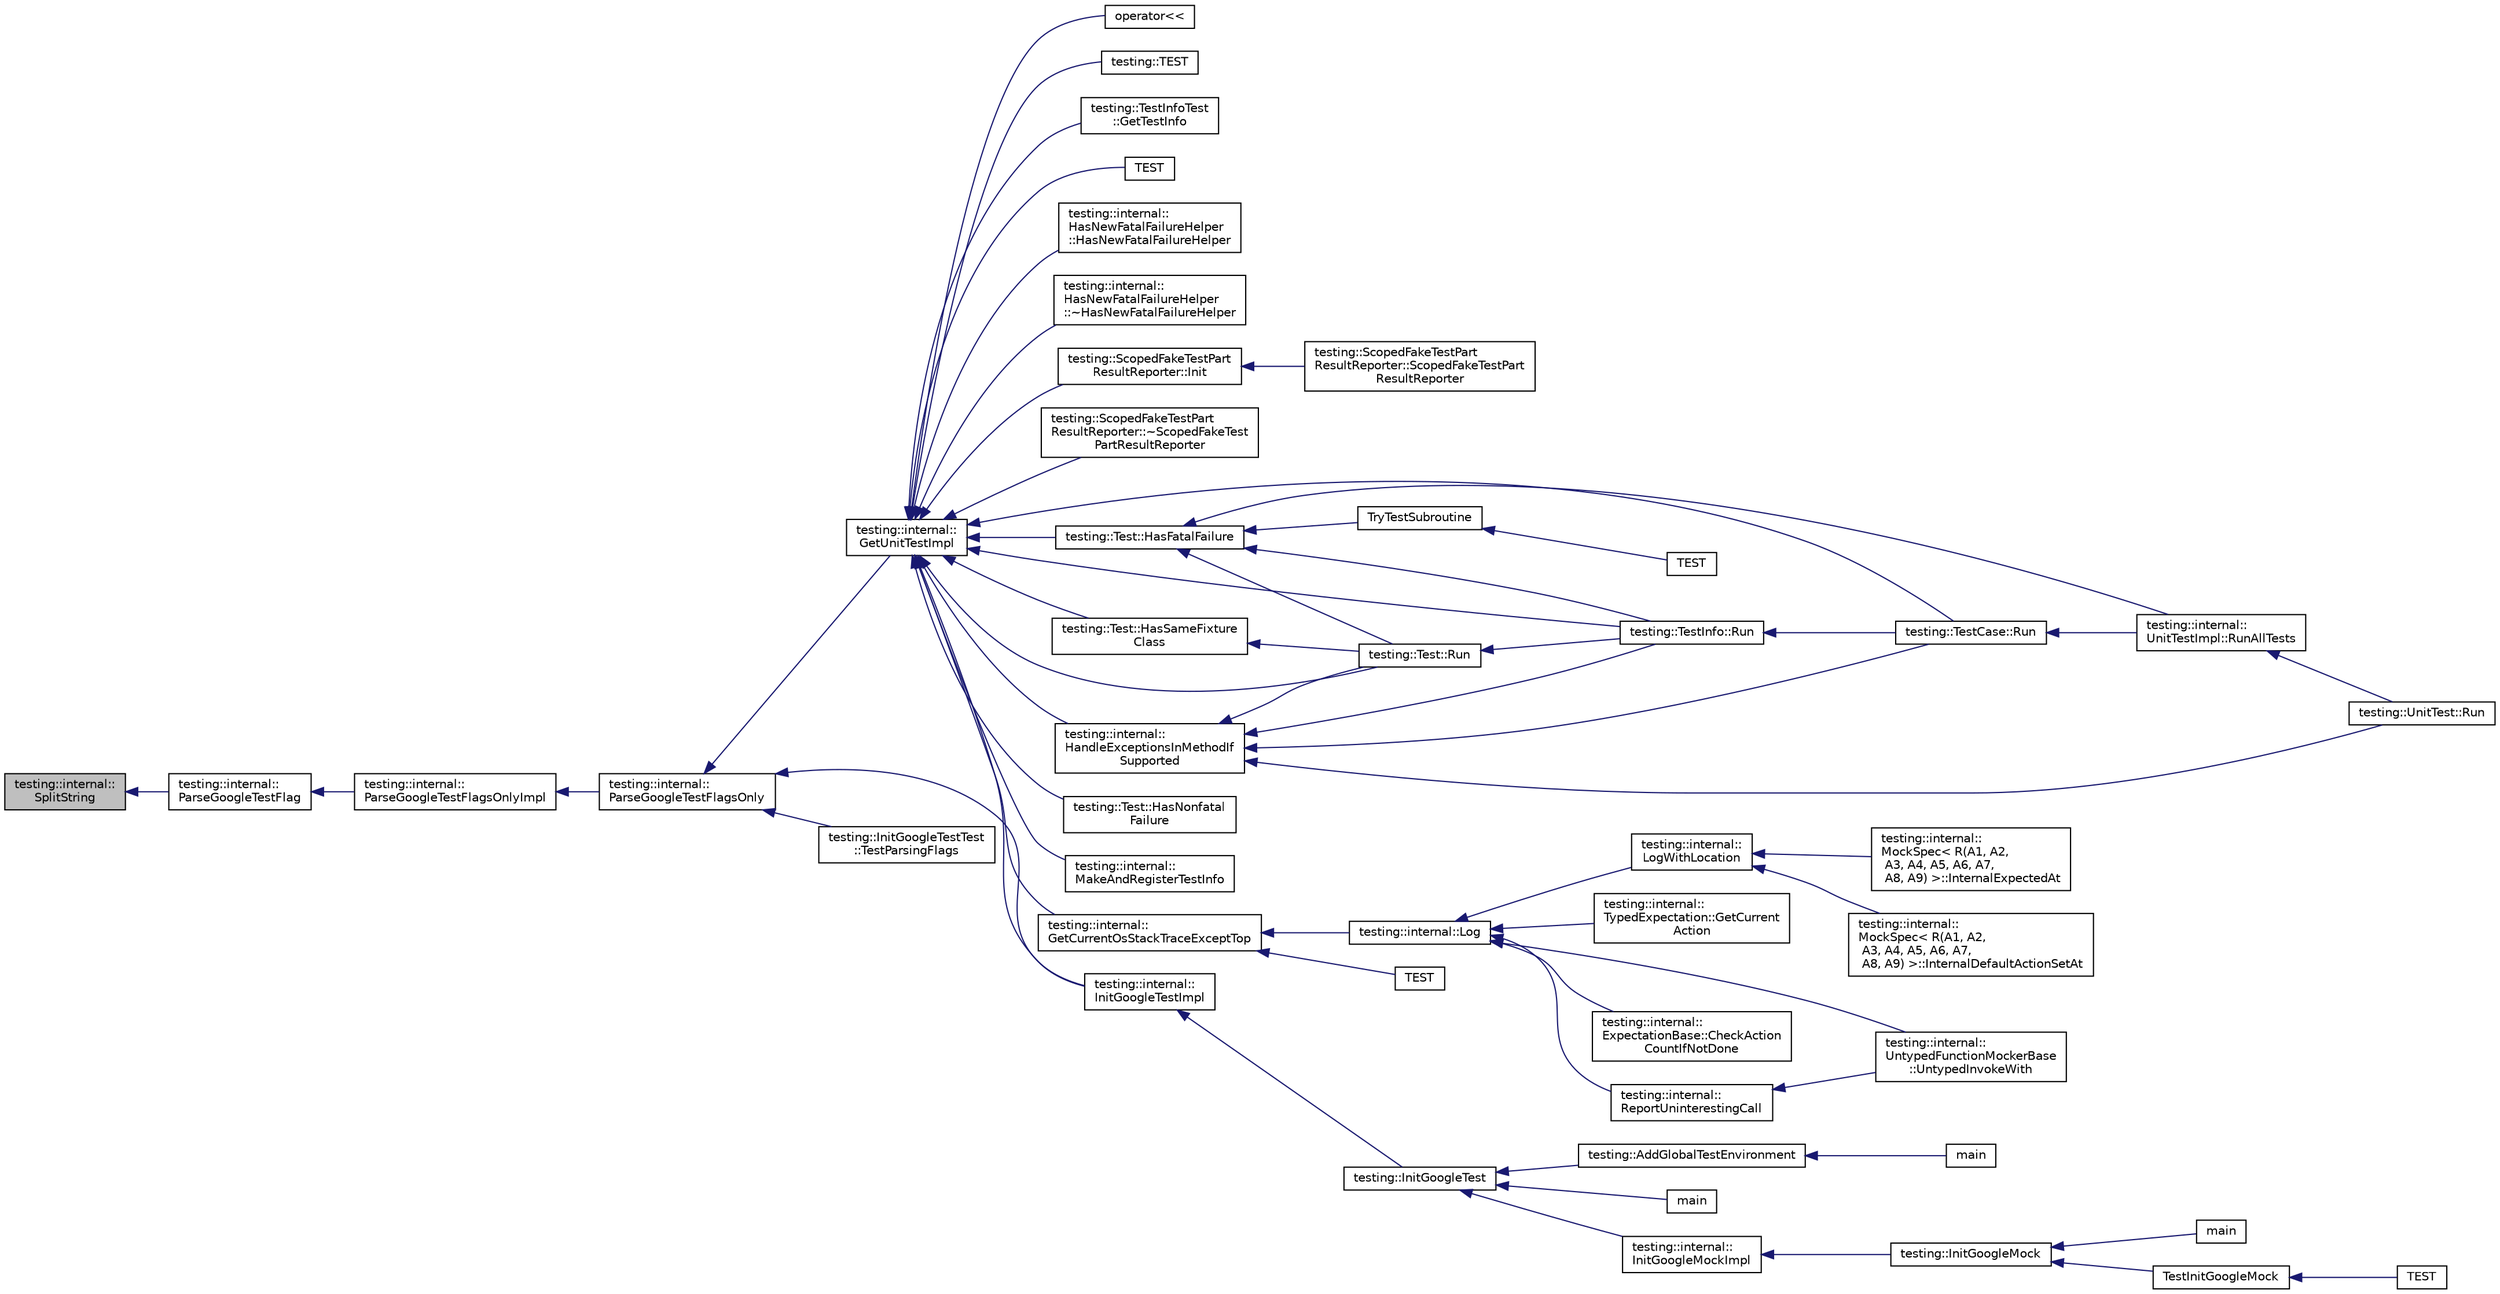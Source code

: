 digraph "testing::internal::SplitString"
{
  edge [fontname="Helvetica",fontsize="10",labelfontname="Helvetica",labelfontsize="10"];
  node [fontname="Helvetica",fontsize="10",shape=record];
  rankdir="LR";
  Node2919 [label="testing::internal::\lSplitString",height=0.2,width=0.4,color="black", fillcolor="grey75", style="filled", fontcolor="black"];
  Node2919 -> Node2920 [dir="back",color="midnightblue",fontsize="10",style="solid",fontname="Helvetica"];
  Node2920 [label="testing::internal::\lParseGoogleTestFlag",height=0.2,width=0.4,color="black", fillcolor="white", style="filled",URL="$d0/da7/namespacetesting_1_1internal.html#afccff08aa2b1ede0dd32c1364a5dee42"];
  Node2920 -> Node2921 [dir="back",color="midnightblue",fontsize="10",style="solid",fontname="Helvetica"];
  Node2921 [label="testing::internal::\lParseGoogleTestFlagsOnlyImpl",height=0.2,width=0.4,color="black", fillcolor="white", style="filled",URL="$d0/da7/namespacetesting_1_1internal.html#ae4c46ce8c3d016848fff52cc5133f2ac"];
  Node2921 -> Node2922 [dir="back",color="midnightblue",fontsize="10",style="solid",fontname="Helvetica"];
  Node2922 [label="testing::internal::\lParseGoogleTestFlagsOnly",height=0.2,width=0.4,color="black", fillcolor="white", style="filled",URL="$d0/da7/namespacetesting_1_1internal.html#a472880afbcc592a41e3d623e2dec8412"];
  Node2922 -> Node2923 [dir="back",color="midnightblue",fontsize="10",style="solid",fontname="Helvetica"];
  Node2923 [label="testing::internal::\lGetUnitTestImpl",height=0.2,width=0.4,color="black", fillcolor="white", style="filled",URL="$d0/da7/namespacetesting_1_1internal.html#a9bd0caf5d16512de38b39599c13ee634"];
  Node2923 -> Node2924 [dir="back",color="midnightblue",fontsize="10",style="solid",fontname="Helvetica"];
  Node2924 [label="testing::internal::\lHasNewFatalFailureHelper\l::HasNewFatalFailureHelper",height=0.2,width=0.4,color="black", fillcolor="white", style="filled",URL="$d7/d43/classtesting_1_1internal_1_1_has_new_fatal_failure_helper.html#a59190a7188db558c00b4c6bf9251859a"];
  Node2923 -> Node2925 [dir="back",color="midnightblue",fontsize="10",style="solid",fontname="Helvetica"];
  Node2925 [label="testing::internal::\lHasNewFatalFailureHelper\l::~HasNewFatalFailureHelper",height=0.2,width=0.4,color="black", fillcolor="white", style="filled",URL="$d7/d43/classtesting_1_1internal_1_1_has_new_fatal_failure_helper.html#a913b1bc7c372868c9b2dbb009044ee97"];
  Node2923 -> Node2926 [dir="back",color="midnightblue",fontsize="10",style="solid",fontname="Helvetica"];
  Node2926 [label="testing::ScopedFakeTestPart\lResultReporter::Init",height=0.2,width=0.4,color="black", fillcolor="white", style="filled",URL="$d2/db7/classtesting_1_1_scoped_fake_test_part_result_reporter.html#a28d280a3f5d172d63b94f70b8e7660d7"];
  Node2926 -> Node2927 [dir="back",color="midnightblue",fontsize="10",style="solid",fontname="Helvetica"];
  Node2927 [label="testing::ScopedFakeTestPart\lResultReporter::ScopedFakeTestPart\lResultReporter",height=0.2,width=0.4,color="black", fillcolor="white", style="filled",URL="$d2/db7/classtesting_1_1_scoped_fake_test_part_result_reporter.html#aa0100ecf4799fb51d45167be6a5de1d5"];
  Node2923 -> Node2928 [dir="back",color="midnightblue",fontsize="10",style="solid",fontname="Helvetica"];
  Node2928 [label="testing::ScopedFakeTestPart\lResultReporter::~ScopedFakeTest\lPartResultReporter",height=0.2,width=0.4,color="black", fillcolor="white", style="filled",URL="$d2/db7/classtesting_1_1_scoped_fake_test_part_result_reporter.html#a4817d59ca70228ebd5d5c3c4e8dd729d"];
  Node2923 -> Node2929 [dir="back",color="midnightblue",fontsize="10",style="solid",fontname="Helvetica"];
  Node2929 [label="testing::Test::HasSameFixture\lClass",height=0.2,width=0.4,color="black", fillcolor="white", style="filled",URL="$df/d69/classtesting_1_1_test.html#ab76536a462529a457429061e209a8ee7"];
  Node2929 -> Node2930 [dir="back",color="midnightblue",fontsize="10",style="solid",fontname="Helvetica"];
  Node2930 [label="testing::Test::Run",height=0.2,width=0.4,color="black", fillcolor="white", style="filled",URL="$df/d69/classtesting_1_1_test.html#ab70d07cb03d17ccb1aedc2be66eaccff"];
  Node2930 -> Node2931 [dir="back",color="midnightblue",fontsize="10",style="solid",fontname="Helvetica"];
  Node2931 [label="testing::TestInfo::Run",height=0.2,width=0.4,color="black", fillcolor="white", style="filled",URL="$d1/d79/classtesting_1_1_test_info.html#ade784915e9be3a01e3a6ef509b77d6c9"];
  Node2931 -> Node2932 [dir="back",color="midnightblue",fontsize="10",style="solid",fontname="Helvetica"];
  Node2932 [label="testing::TestCase::Run",height=0.2,width=0.4,color="black", fillcolor="white", style="filled",URL="$d0/dfa/classtesting_1_1_test_case.html#a6f5b3724cd5a8e446cd48a6150d08cde"];
  Node2932 -> Node2933 [dir="back",color="midnightblue",fontsize="10",style="solid",fontname="Helvetica"];
  Node2933 [label="testing::internal::\lUnitTestImpl::RunAllTests",height=0.2,width=0.4,color="black", fillcolor="white", style="filled",URL="$d7/dda/classtesting_1_1internal_1_1_unit_test_impl.html#a1fb6be9971f4768c4136a05aa9e7e375"];
  Node2933 -> Node2934 [dir="back",color="midnightblue",fontsize="10",style="solid",fontname="Helvetica"];
  Node2934 [label="testing::UnitTest::Run",height=0.2,width=0.4,color="black", fillcolor="white", style="filled",URL="$d7/d47/classtesting_1_1_unit_test.html#a2febc800536b44500565f4c423f359d3"];
  Node2923 -> Node2935 [dir="back",color="midnightblue",fontsize="10",style="solid",fontname="Helvetica"];
  Node2935 [label="testing::internal::\lHandleExceptionsInMethodIf\lSupported",height=0.2,width=0.4,color="black", fillcolor="white", style="filled",URL="$d0/da7/namespacetesting_1_1internal.html#addb2ed165b92b74e25fe9ebe9e46b9f9"];
  Node2935 -> Node2930 [dir="back",color="midnightblue",fontsize="10",style="solid",fontname="Helvetica"];
  Node2935 -> Node2931 [dir="back",color="midnightblue",fontsize="10",style="solid",fontname="Helvetica"];
  Node2935 -> Node2932 [dir="back",color="midnightblue",fontsize="10",style="solid",fontname="Helvetica"];
  Node2935 -> Node2934 [dir="back",color="midnightblue",fontsize="10",style="solid",fontname="Helvetica"];
  Node2923 -> Node2930 [dir="back",color="midnightblue",fontsize="10",style="solid",fontname="Helvetica"];
  Node2923 -> Node2936 [dir="back",color="midnightblue",fontsize="10",style="solid",fontname="Helvetica"];
  Node2936 [label="testing::Test::HasFatalFailure",height=0.2,width=0.4,color="black", fillcolor="white", style="filled",URL="$df/d69/classtesting_1_1_test.html#a5e83604628ef542af888d631566ff60c"];
  Node2936 -> Node2930 [dir="back",color="midnightblue",fontsize="10",style="solid",fontname="Helvetica"];
  Node2936 -> Node2931 [dir="back",color="midnightblue",fontsize="10",style="solid",fontname="Helvetica"];
  Node2936 -> Node2933 [dir="back",color="midnightblue",fontsize="10",style="solid",fontname="Helvetica"];
  Node2936 -> Node2937 [dir="back",color="midnightblue",fontsize="10",style="solid",fontname="Helvetica"];
  Node2937 [label="TryTestSubroutine",height=0.2,width=0.4,color="black", fillcolor="white", style="filled",URL="$de/db0/gtest__output__test___8cc.html#a14e796981ca8d3c71dbd2b839c1ce784"];
  Node2937 -> Node2938 [dir="back",color="midnightblue",fontsize="10",style="solid",fontname="Helvetica"];
  Node2938 [label="TEST",height=0.2,width=0.4,color="black", fillcolor="white", style="filled",URL="$de/db0/gtest__output__test___8cc.html#a6076f79ee5f9e8982bba181cbbebb0ed"];
  Node2923 -> Node2939 [dir="back",color="midnightblue",fontsize="10",style="solid",fontname="Helvetica"];
  Node2939 [label="testing::Test::HasNonfatal\lFailure",height=0.2,width=0.4,color="black", fillcolor="white", style="filled",URL="$df/d69/classtesting_1_1_test.html#a8c00e8cc6fe10616b480bd54d2a426cb"];
  Node2923 -> Node2940 [dir="back",color="midnightblue",fontsize="10",style="solid",fontname="Helvetica"];
  Node2940 [label="testing::internal::\lMakeAndRegisterTestInfo",height=0.2,width=0.4,color="black", fillcolor="white", style="filled",URL="$d0/da7/namespacetesting_1_1internal.html#a7f2e4e46c969fcae9d801d93a3e932fd"];
  Node2923 -> Node2931 [dir="back",color="midnightblue",fontsize="10",style="solid",fontname="Helvetica"];
  Node2923 -> Node2932 [dir="back",color="midnightblue",fontsize="10",style="solid",fontname="Helvetica"];
  Node2923 -> Node2941 [dir="back",color="midnightblue",fontsize="10",style="solid",fontname="Helvetica"];
  Node2941 [label="testing::internal::\lGetCurrentOsStackTraceExceptTop",height=0.2,width=0.4,color="black", fillcolor="white", style="filled",URL="$d0/da7/namespacetesting_1_1internal.html#aeb475922b8cd1e6c60ac052bbc396e62"];
  Node2941 -> Node2942 [dir="back",color="midnightblue",fontsize="10",style="solid",fontname="Helvetica"];
  Node2942 [label="testing::internal::Log",height=0.2,width=0.4,color="black", fillcolor="white", style="filled",URL="$d0/da7/namespacetesting_1_1internal.html#a8a57ce0412334a3f487bbaa8321febbe"];
  Node2942 -> Node2943 [dir="back",color="midnightblue",fontsize="10",style="solid",fontname="Helvetica"];
  Node2943 [label="testing::internal::\lTypedExpectation::GetCurrent\lAction",height=0.2,width=0.4,color="black", fillcolor="white", style="filled",URL="$d2/d4b/classtesting_1_1internal_1_1_typed_expectation.html#a5053b8335ca295b34cd6a68f8d462602"];
  Node2942 -> Node2944 [dir="back",color="midnightblue",fontsize="10",style="solid",fontname="Helvetica"];
  Node2944 [label="testing::internal::\lLogWithLocation",height=0.2,width=0.4,color="black", fillcolor="white", style="filled",URL="$d0/da7/namespacetesting_1_1internal.html#a07f4411f23f8b1b731858be9dda3fdcc"];
  Node2944 -> Node2945 [dir="back",color="midnightblue",fontsize="10",style="solid",fontname="Helvetica"];
  Node2945 [label="testing::internal::\lMockSpec\< R(A1, A2,\l A3, A4, A5, A6, A7,\l A8, A9) \>::InternalDefaultActionSetAt",height=0.2,width=0.4,color="black", fillcolor="white", style="filled",URL="$d8/dfd/classtesting_1_1internal_1_1_mock_spec.html#a875c99443da1265604d87429693457f4"];
  Node2944 -> Node2946 [dir="back",color="midnightblue",fontsize="10",style="solid",fontname="Helvetica"];
  Node2946 [label="testing::internal::\lMockSpec\< R(A1, A2,\l A3, A4, A5, A6, A7,\l A8, A9) \>::InternalExpectedAt",height=0.2,width=0.4,color="black", fillcolor="white", style="filled",URL="$d8/dfd/classtesting_1_1internal_1_1_mock_spec.html#a503a434637634014b9bb6c5d68fd336c"];
  Node2942 -> Node2947 [dir="back",color="midnightblue",fontsize="10",style="solid",fontname="Helvetica"];
  Node2947 [label="testing::internal::\lExpectationBase::CheckAction\lCountIfNotDone",height=0.2,width=0.4,color="black", fillcolor="white", style="filled",URL="$d6/de4/classtesting_1_1internal_1_1_expectation_base.html#aaeb143b6f8676e9a6fb9b17678344f03"];
  Node2942 -> Node2948 [dir="back",color="midnightblue",fontsize="10",style="solid",fontname="Helvetica"];
  Node2948 [label="testing::internal::\lReportUninterestingCall",height=0.2,width=0.4,color="black", fillcolor="white", style="filled",URL="$d0/da7/namespacetesting_1_1internal.html#af045b703d8487374620a8106a76814ee"];
  Node2948 -> Node2949 [dir="back",color="midnightblue",fontsize="10",style="solid",fontname="Helvetica"];
  Node2949 [label="testing::internal::\lUntypedFunctionMockerBase\l::UntypedInvokeWith",height=0.2,width=0.4,color="black", fillcolor="white", style="filled",URL="$d3/d5f/classtesting_1_1internal_1_1_untyped_function_mocker_base.html#adaec41c0ba8a07c2415f6c8efa0ca54f"];
  Node2942 -> Node2949 [dir="back",color="midnightblue",fontsize="10",style="solid",fontname="Helvetica"];
  Node2941 -> Node2950 [dir="back",color="midnightblue",fontsize="10",style="solid",fontname="Helvetica"];
  Node2950 [label="TEST",height=0.2,width=0.4,color="black", fillcolor="white", style="filled",URL="$df/d01/gtest__unittest_8cc.html#a386c193fa342a6cb3a88ffe4751a264b"];
  Node2923 -> Node2951 [dir="back",color="midnightblue",fontsize="10",style="solid",fontname="Helvetica"];
  Node2951 [label="testing::internal::\lInitGoogleTestImpl",height=0.2,width=0.4,color="black", fillcolor="white", style="filled",URL="$d0/da7/namespacetesting_1_1internal.html#ac3c6fa93391768aa91c6238b31aaeeb5"];
  Node2951 -> Node2952 [dir="back",color="midnightblue",fontsize="10",style="solid",fontname="Helvetica"];
  Node2952 [label="testing::InitGoogleTest",height=0.2,width=0.4,color="black", fillcolor="white", style="filled",URL="$d0/d75/namespacetesting.html#afd726ae08c9bd16dc52f78c822d9946b"];
  Node2952 -> Node2953 [dir="back",color="midnightblue",fontsize="10",style="solid",fontname="Helvetica"];
  Node2953 [label="testing::internal::\lInitGoogleMockImpl",height=0.2,width=0.4,color="black", fillcolor="white", style="filled",URL="$d0/da7/namespacetesting_1_1internal.html#a3823844199df88af9493026031cf7744"];
  Node2953 -> Node2954 [dir="back",color="midnightblue",fontsize="10",style="solid",fontname="Helvetica"];
  Node2954 [label="testing::InitGoogleMock",height=0.2,width=0.4,color="black", fillcolor="white", style="filled",URL="$d0/d75/namespacetesting.html#a32b1c6db9ba5133ccabfa67616b3c041"];
  Node2954 -> Node2955 [dir="back",color="midnightblue",fontsize="10",style="solid",fontname="Helvetica"];
  Node2955 [label="main",height=0.2,width=0.4,color="black", fillcolor="white", style="filled",URL="$dd/d93/gmock__main_8cc.html#a7f83bdc516d2cb86e20235d94ddf055a"];
  Node2954 -> Node2956 [dir="back",color="midnightblue",fontsize="10",style="solid",fontname="Helvetica"];
  Node2956 [label="TestInitGoogleMock",height=0.2,width=0.4,color="black", fillcolor="white", style="filled",URL="$d0/d02/gmock__test_8cc.html#ac9c8ae8722c330d47f75dee43fb8ab78"];
  Node2956 -> Node2957 [dir="back",color="midnightblue",fontsize="10",style="solid",fontname="Helvetica"];
  Node2957 [label="TEST",height=0.2,width=0.4,color="black", fillcolor="white", style="filled",URL="$d0/d02/gmock__test_8cc.html#a7c86c6c98b72e903135c1b01370a13f3"];
  Node2952 -> Node2958 [dir="back",color="midnightblue",fontsize="10",style="solid",fontname="Helvetica"];
  Node2958 [label="testing::AddGlobalTestEnvironment",height=0.2,width=0.4,color="black", fillcolor="white", style="filled",URL="$d0/d75/namespacetesting.html#a460d7b998622e332392c1e00be3a60d5"];
  Node2958 -> Node2959 [dir="back",color="midnightblue",fontsize="10",style="solid",fontname="Helvetica"];
  Node2959 [label="main",height=0.2,width=0.4,color="black", fillcolor="white", style="filled",URL="$de/d83/gtest-listener__test_8cc.html#a3c04138a5bfe5d72780bb7e82a18e627"];
  Node2952 -> Node2960 [dir="back",color="midnightblue",fontsize="10",style="solid",fontname="Helvetica"];
  Node2960 [label="main",height=0.2,width=0.4,color="black", fillcolor="white", style="filled",URL="$de/d85/sample10__unittest_8cc.html#a3c04138a5bfe5d72780bb7e82a18e627"];
  Node2923 -> Node2961 [dir="back",color="midnightblue",fontsize="10",style="solid",fontname="Helvetica"];
  Node2961 [label="operator\<\<",height=0.2,width=0.4,color="black", fillcolor="white", style="filled",URL="$df/d01/gtest__unittest_8cc.html#a5f23eac320bc1c1dcd3cec464e31b5c6"];
  Node2923 -> Node2962 [dir="back",color="midnightblue",fontsize="10",style="solid",fontname="Helvetica"];
  Node2962 [label="testing::TEST",height=0.2,width=0.4,color="black", fillcolor="white", style="filled",URL="$d0/d75/namespacetesting.html#ae0cbea692840c88ab0b03285eb69ac97"];
  Node2923 -> Node2963 [dir="back",color="midnightblue",fontsize="10",style="solid",fontname="Helvetica"];
  Node2963 [label="testing::TestInfoTest\l::GetTestInfo",height=0.2,width=0.4,color="black", fillcolor="white", style="filled",URL="$d8/dd2/classtesting_1_1_test_info_test.html#a4140c1302bf53c7f1375a23923624f04"];
  Node2923 -> Node2964 [dir="back",color="midnightblue",fontsize="10",style="solid",fontname="Helvetica"];
  Node2964 [label="TEST",height=0.2,width=0.4,color="black", fillcolor="white", style="filled",URL="$df/d01/gtest__unittest_8cc.html#a3e3bfce9c199215053e43d9d1a248af8"];
  Node2922 -> Node2951 [dir="back",color="midnightblue",fontsize="10",style="solid",fontname="Helvetica"];
  Node2922 -> Node2965 [dir="back",color="midnightblue",fontsize="10",style="solid",fontname="Helvetica"];
  Node2965 [label="testing::InitGoogleTestTest\l::TestParsingFlags",height=0.2,width=0.4,color="black", fillcolor="white", style="filled",URL="$d4/d81/classtesting_1_1_init_google_test_test.html#add290338cf429308d0ab275ae4c46e69"];
}
